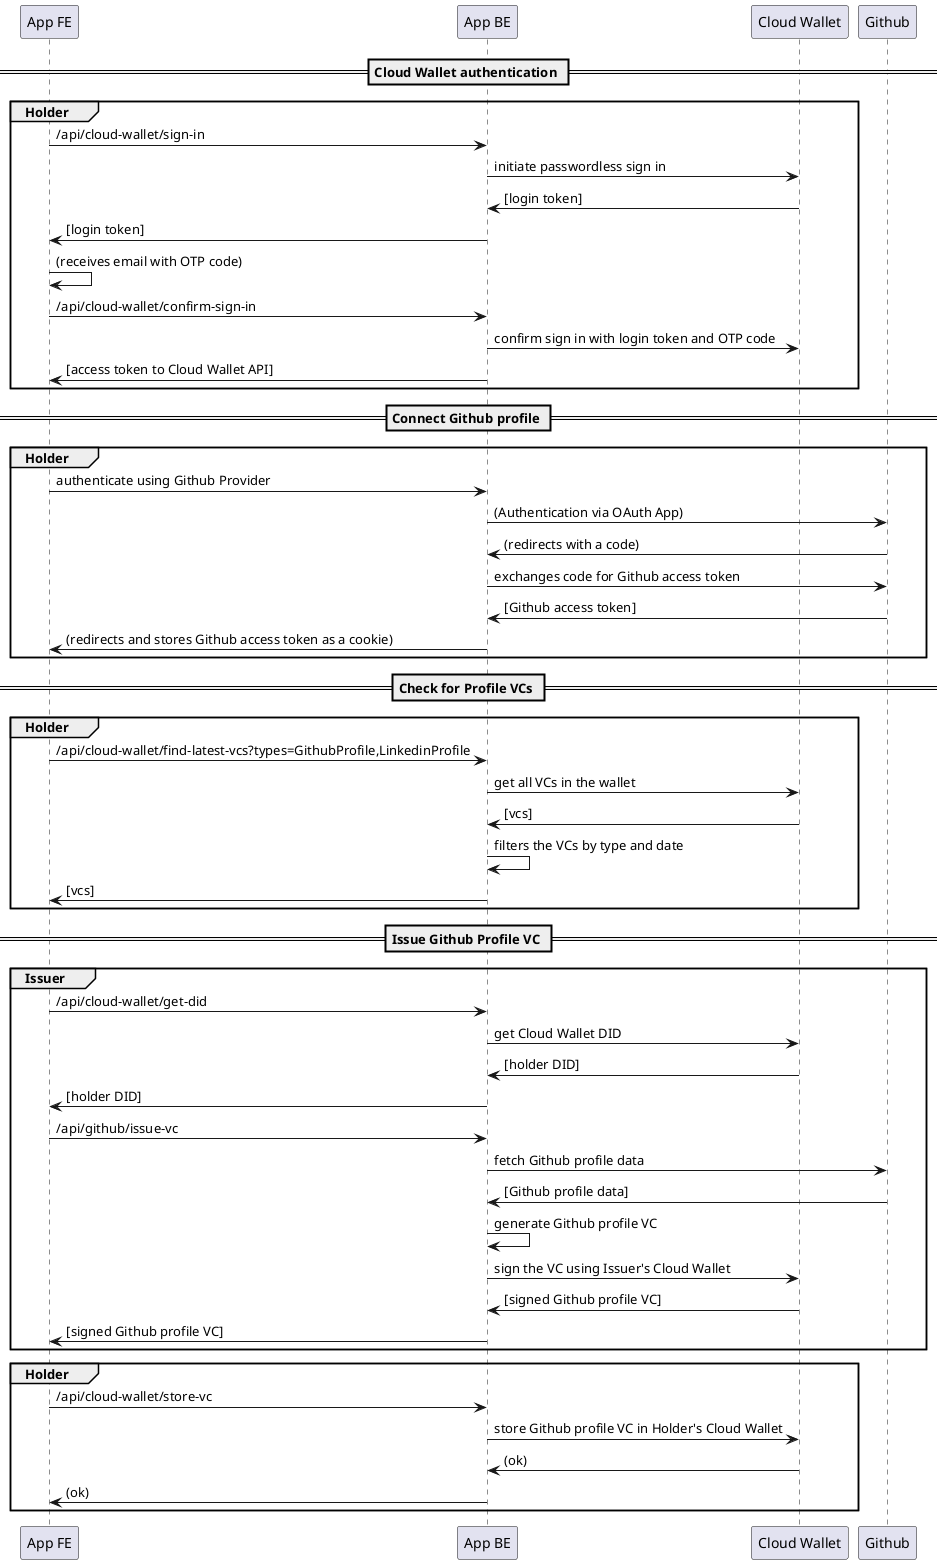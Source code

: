 ```plantuml
@startuml

== Cloud Wallet authentication ==

group Holder
FE as "App FE" -> BE as "App BE" : /api/cloud-wallet/sign-in
BE -> CW as "Cloud Wallet" : initiate passwordless sign in
CW -> BE : [login token]
BE -> FE : [login token]
FE -> FE : (receives email with OTP code)
FE -> BE : /api/cloud-wallet/confirm-sign-in
BE -> CW : confirm sign in with login token and OTP code
BE -> FE : [access token to Cloud Wallet API]
end

== Connect Github profile ==

group Holder
FE -> BE : authenticate using Github Provider
BE -> GH as "Github" : (Authentication via OAuth App)
GH -> BE : (redirects with a code)
BE -> GH : exchanges code for Github access token
GH -> BE : [Github access token]
BE -> FE : (redirects and stores Github access token as a cookie)
end

== Check for Profile VCs ==

group Holder
FE -> BE : /api/cloud-wallet/find-latest-vcs?types=GithubProfile,LinkedinProfile
BE -> CW : get all VCs in the wallet
CW -> BE : [vcs]
BE -> BE : filters the VCs by type and date
BE -> FE : [vcs]
end

== Issue Github Profile VC ==

group Issuer
FE -> BE : /api/cloud-wallet/get-did
BE -> CW : get Cloud Wallet DID
CW -> BE : [holder DID]
BE -> FE : [holder DID]
FE -> BE : /api/github/issue-vc
BE -> GH : fetch Github profile data
GH -> BE : [Github profile data]
BE -> BE : generate Github profile VC
BE -> CW : sign the VC using Issuer's Cloud Wallet
CW -> BE : [signed Github profile VC]
BE -> FE : [signed Github profile VC]
end

group Holder
FE -> BE : /api/cloud-wallet/store-vc
BE -> CW : store Github profile VC in Holder's Cloud Wallet
CW -> BE : (ok)
BE -> FE : (ok)
end

@enduml
```